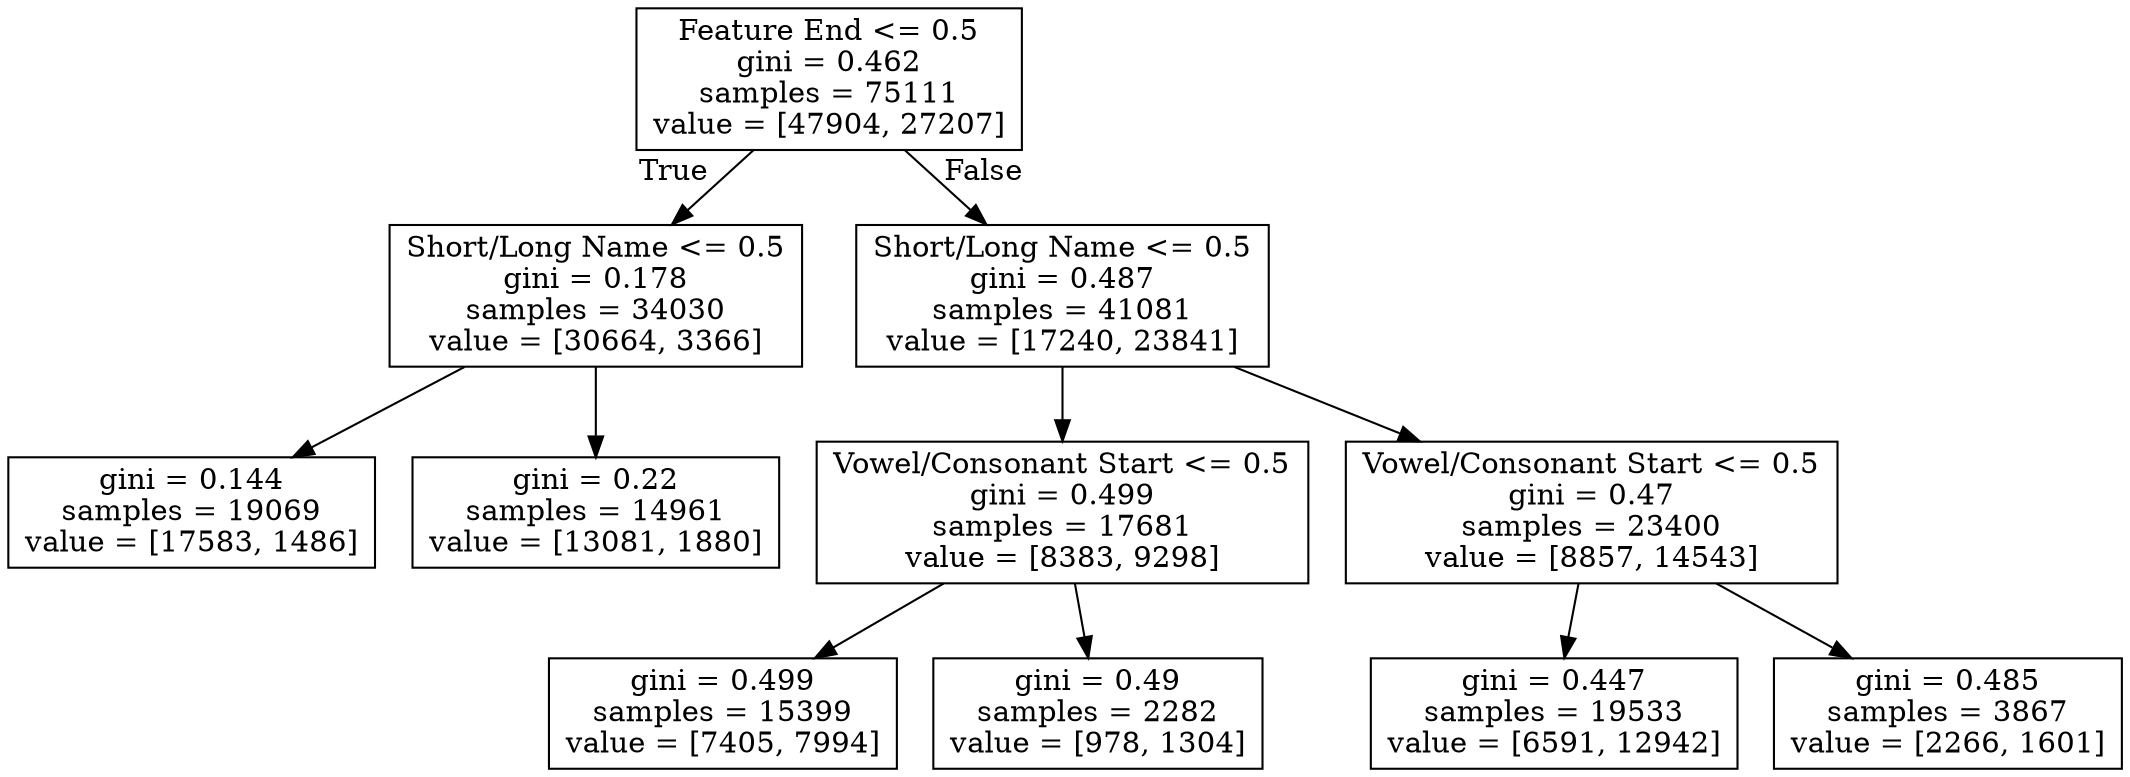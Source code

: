digraph Tree {
node [shape=box] ;
0 [label="Feature End <= 0.5\ngini = 0.462\nsamples = 75111\nvalue = [47904, 27207]"] ;
1 [label="Short/Long Name <= 0.5\ngini = 0.178\nsamples = 34030\nvalue = [30664, 3366]"] ;
0 -> 1 [labeldistance=2.5, labelangle=45, headlabel="True"] ;
2 [label="gini = 0.144\nsamples = 19069\nvalue = [17583, 1486]"] ;
1 -> 2 ;
3 [label="gini = 0.22\nsamples = 14961\nvalue = [13081, 1880]"] ;
1 -> 3 ;
4 [label="Short/Long Name <= 0.5\ngini = 0.487\nsamples = 41081\nvalue = [17240, 23841]"] ;
0 -> 4 [labeldistance=2.5, labelangle=-45, headlabel="False"] ;
5 [label="Vowel/Consonant Start <= 0.5\ngini = 0.499\nsamples = 17681\nvalue = [8383, 9298]"] ;
4 -> 5 ;
6 [label="gini = 0.499\nsamples = 15399\nvalue = [7405, 7994]"] ;
5 -> 6 ;
7 [label="gini = 0.49\nsamples = 2282\nvalue = [978, 1304]"] ;
5 -> 7 ;
8 [label="Vowel/Consonant Start <= 0.5\ngini = 0.47\nsamples = 23400\nvalue = [8857, 14543]"] ;
4 -> 8 ;
9 [label="gini = 0.447\nsamples = 19533\nvalue = [6591, 12942]"] ;
8 -> 9 ;
10 [label="gini = 0.485\nsamples = 3867\nvalue = [2266, 1601]"] ;
8 -> 10 ;
}